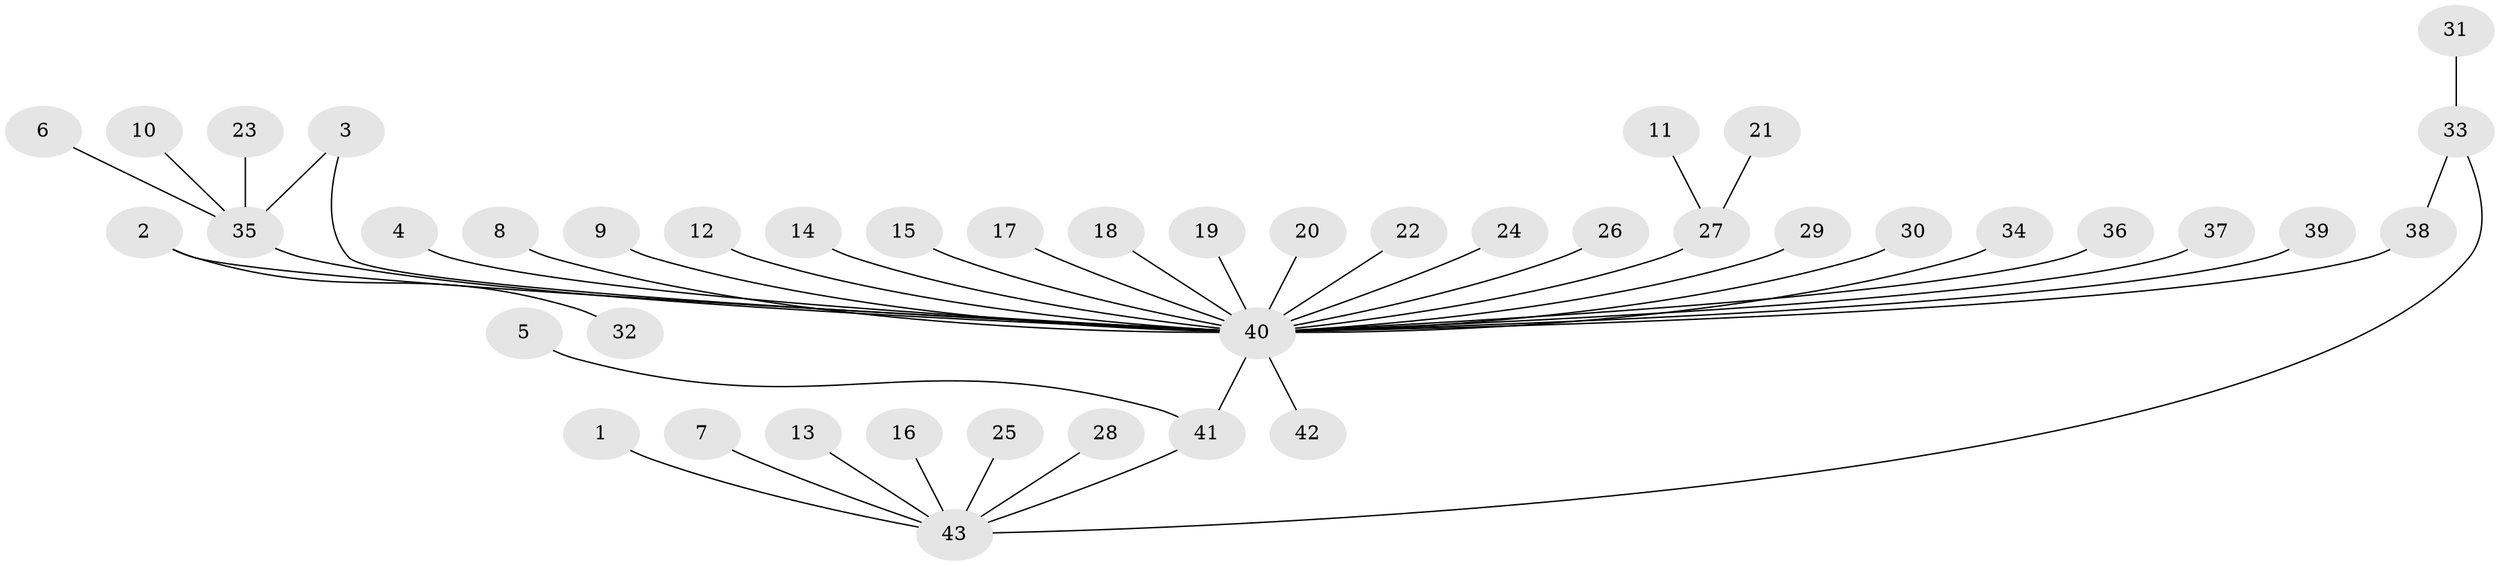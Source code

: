 // original degree distribution, {8: 0.014184397163120567, 31: 0.0070921985815602835, 6: 0.014184397163120567, 4: 0.028368794326241134, 12: 0.0070921985815602835, 1: 0.6170212765957447, 2: 0.19858156028368795, 3: 0.09929078014184398, 7: 0.014184397163120567}
// Generated by graph-tools (version 1.1) at 2025/36/03/04/25 23:36:41]
// undirected, 43 vertices, 44 edges
graph export_dot {
  node [color=gray90,style=filled];
  1;
  2;
  3;
  4;
  5;
  6;
  7;
  8;
  9;
  10;
  11;
  12;
  13;
  14;
  15;
  16;
  17;
  18;
  19;
  20;
  21;
  22;
  23;
  24;
  25;
  26;
  27;
  28;
  29;
  30;
  31;
  32;
  33;
  34;
  35;
  36;
  37;
  38;
  39;
  40;
  41;
  42;
  43;
  1 -- 43 [weight=1.0];
  2 -- 32 [weight=1.0];
  2 -- 40 [weight=1.0];
  3 -- 35 [weight=1.0];
  3 -- 40 [weight=1.0];
  4 -- 40 [weight=1.0];
  5 -- 41 [weight=1.0];
  6 -- 35 [weight=1.0];
  7 -- 43 [weight=1.0];
  8 -- 40 [weight=1.0];
  9 -- 40 [weight=1.0];
  10 -- 35 [weight=1.0];
  11 -- 27 [weight=1.0];
  12 -- 40 [weight=1.0];
  13 -- 43 [weight=1.0];
  14 -- 40 [weight=1.0];
  15 -- 40 [weight=1.0];
  16 -- 43 [weight=1.0];
  17 -- 40 [weight=1.0];
  18 -- 40 [weight=1.0];
  19 -- 40 [weight=1.0];
  20 -- 40 [weight=1.0];
  21 -- 27 [weight=1.0];
  22 -- 40 [weight=1.0];
  23 -- 35 [weight=1.0];
  24 -- 40 [weight=1.0];
  25 -- 43 [weight=1.0];
  26 -- 40 [weight=1.0];
  27 -- 40 [weight=1.0];
  28 -- 43 [weight=1.0];
  29 -- 40 [weight=1.0];
  30 -- 40 [weight=1.0];
  31 -- 33 [weight=1.0];
  33 -- 38 [weight=1.0];
  33 -- 43 [weight=1.0];
  34 -- 40 [weight=1.0];
  35 -- 40 [weight=1.0];
  36 -- 40 [weight=1.0];
  37 -- 40 [weight=1.0];
  38 -- 40 [weight=1.0];
  39 -- 40 [weight=1.0];
  40 -- 41 [weight=1.0];
  40 -- 42 [weight=1.0];
  41 -- 43 [weight=1.0];
}
